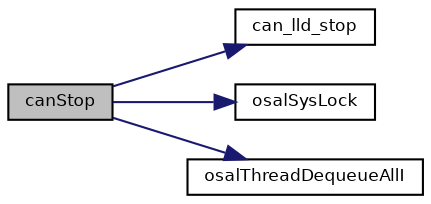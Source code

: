 digraph "canStop"
{
  bgcolor="transparent";
  edge [fontname="Helvetica",fontsize="8",labelfontname="Helvetica",labelfontsize="8"];
  node [fontname="Helvetica",fontsize="8",shape=record];
  rankdir="LR";
  Node11 [label="canStop",height=0.2,width=0.4,color="black", fillcolor="grey75", style="filled", fontcolor="black"];
  Node11 -> Node12 [color="midnightblue",fontsize="8",style="solid",fontname="Helvetica"];
  Node12 [label="can_lld_stop",height=0.2,width=0.4,color="black",URL="$group___c_a_n.html#gad6fff809711eb161f9c53acf4f3f8470",tooltip="Deactivates the CAN peripheral. "];
  Node11 -> Node13 [color="midnightblue",fontsize="8",style="solid",fontname="Helvetica"];
  Node13 [label="osalSysLock",height=0.2,width=0.4,color="black",URL="$group___o_s_a_l.html#ga0cb5e528b0114b4ca61c2eb65a0515fa",tooltip="Enters a critical zone from thread context. "];
  Node11 -> Node14 [color="midnightblue",fontsize="8",style="solid",fontname="Helvetica"];
  Node14 [label="osalThreadDequeueAllI",height=0.2,width=0.4,color="black",URL="$group___o_s_a_l.html#ga27a8123a61493028127897d839a4d75a",tooltip="Dequeues and wakes up all threads from the queue. "];
}
